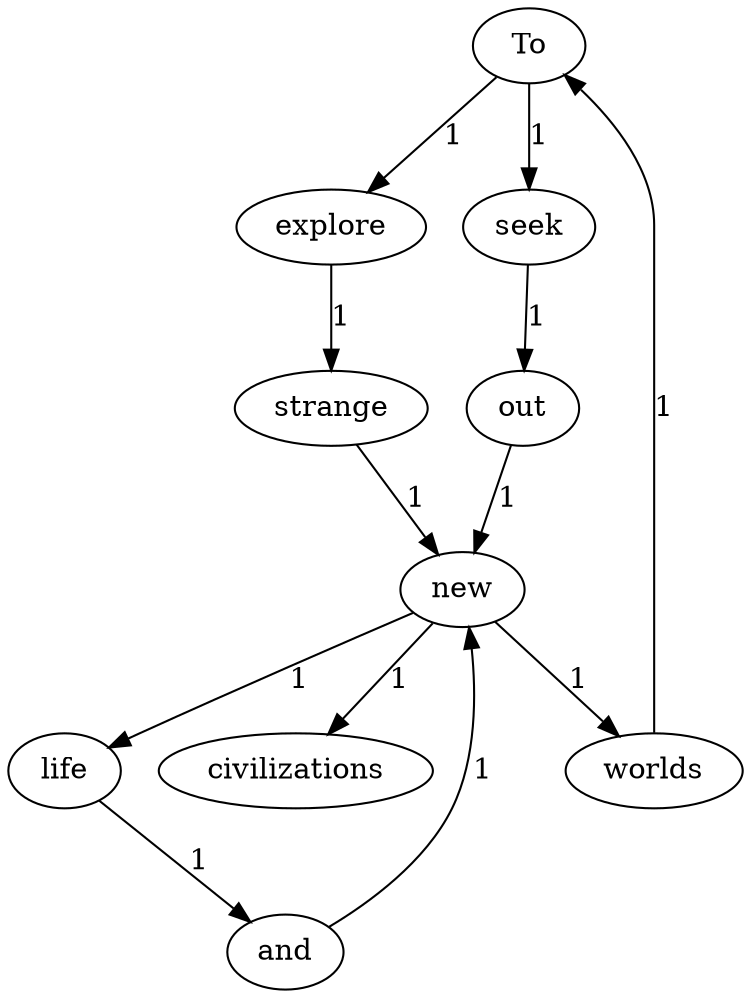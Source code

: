 digraph ha{ To; explore; strange; new; worlds; seek; out; life; and; civilizations; To -> explore[label = "1"];To -> seek[label = "1"];explore -> strange[label = "1"];strange -> new[label = "1"];new -> worlds[label = "1"];new -> life[label = "1"];new -> civilizations[label = "1"];worlds -> To[label = "1"];seek -> out[label = "1"];out -> new[label = "1"];life -> and[label = "1"];and -> new[label = "1"];}